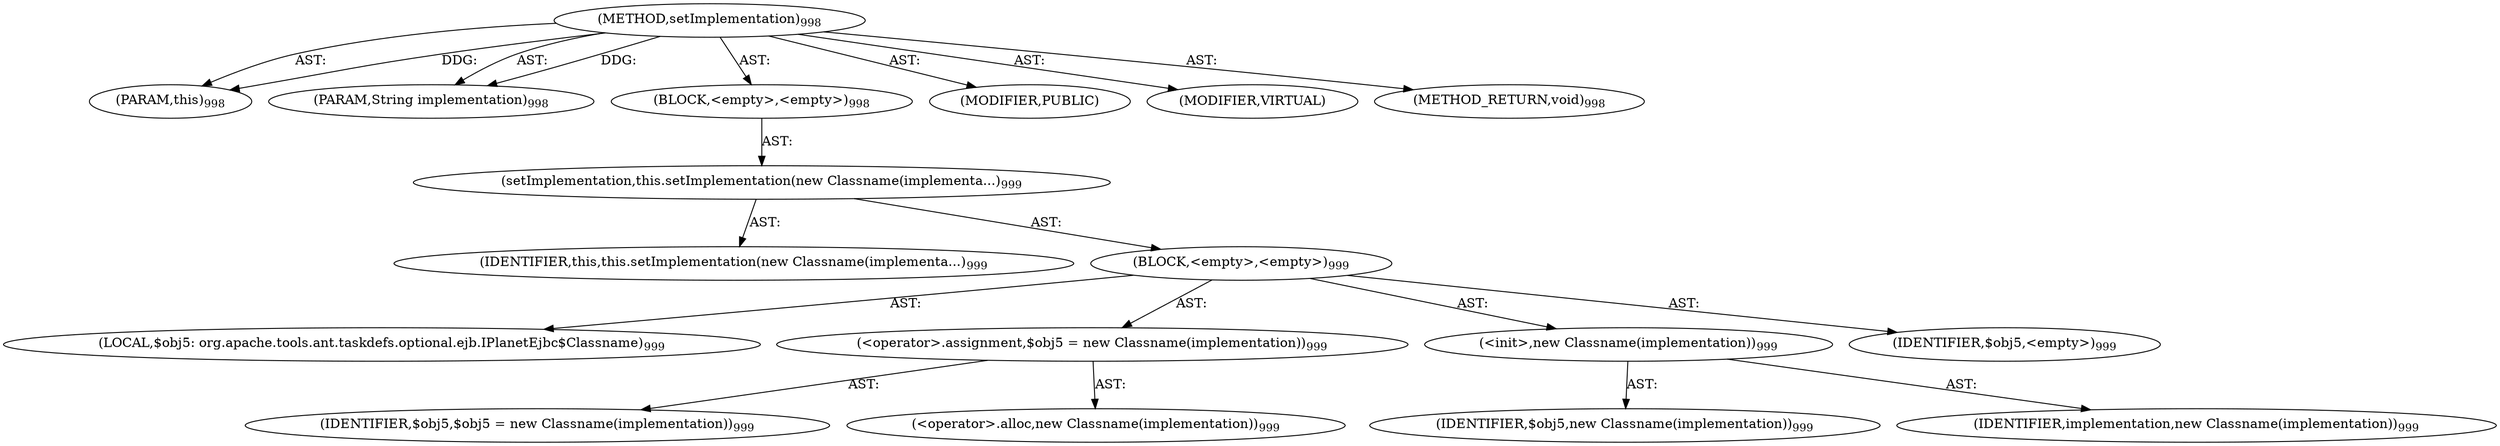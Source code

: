 digraph "setImplementation" {  
"111669149731" [label = <(METHOD,setImplementation)<SUB>998</SUB>> ]
"115964117008" [label = <(PARAM,this)<SUB>998</SUB>> ]
"115964117076" [label = <(PARAM,String implementation)<SUB>998</SUB>> ]
"25769803909" [label = <(BLOCK,&lt;empty&gt;,&lt;empty&gt;)<SUB>998</SUB>> ]
"30064771689" [label = <(setImplementation,this.setImplementation(new Classname(implementa...)<SUB>999</SUB>> ]
"68719476766" [label = <(IDENTIFIER,this,this.setImplementation(new Classname(implementa...)<SUB>999</SUB>> ]
"25769803910" [label = <(BLOCK,&lt;empty&gt;,&lt;empty&gt;)<SUB>999</SUB>> ]
"94489280560" [label = <(LOCAL,$obj5: org.apache.tools.ant.taskdefs.optional.ejb.IPlanetEjbc$Classname)<SUB>999</SUB>> ]
"30064771690" [label = <(&lt;operator&gt;.assignment,$obj5 = new Classname(implementation))<SUB>999</SUB>> ]
"68719477232" [label = <(IDENTIFIER,$obj5,$obj5 = new Classname(implementation))<SUB>999</SUB>> ]
"30064771691" [label = <(&lt;operator&gt;.alloc,new Classname(implementation))<SUB>999</SUB>> ]
"30064771692" [label = <(&lt;init&gt;,new Classname(implementation))<SUB>999</SUB>> ]
"68719477233" [label = <(IDENTIFIER,$obj5,new Classname(implementation))<SUB>999</SUB>> ]
"68719477234" [label = <(IDENTIFIER,implementation,new Classname(implementation))<SUB>999</SUB>> ]
"68719477235" [label = <(IDENTIFIER,$obj5,&lt;empty&gt;)<SUB>999</SUB>> ]
"133143986284" [label = <(MODIFIER,PUBLIC)> ]
"133143986285" [label = <(MODIFIER,VIRTUAL)> ]
"128849018915" [label = <(METHOD_RETURN,void)<SUB>998</SUB>> ]
  "111669149731" -> "115964117008"  [ label = "AST: "] 
  "111669149731" -> "115964117076"  [ label = "AST: "] 
  "111669149731" -> "25769803909"  [ label = "AST: "] 
  "111669149731" -> "133143986284"  [ label = "AST: "] 
  "111669149731" -> "133143986285"  [ label = "AST: "] 
  "111669149731" -> "128849018915"  [ label = "AST: "] 
  "25769803909" -> "30064771689"  [ label = "AST: "] 
  "30064771689" -> "68719476766"  [ label = "AST: "] 
  "30064771689" -> "25769803910"  [ label = "AST: "] 
  "25769803910" -> "94489280560"  [ label = "AST: "] 
  "25769803910" -> "30064771690"  [ label = "AST: "] 
  "25769803910" -> "30064771692"  [ label = "AST: "] 
  "25769803910" -> "68719477235"  [ label = "AST: "] 
  "30064771690" -> "68719477232"  [ label = "AST: "] 
  "30064771690" -> "30064771691"  [ label = "AST: "] 
  "30064771692" -> "68719477233"  [ label = "AST: "] 
  "30064771692" -> "68719477234"  [ label = "AST: "] 
  "111669149731" -> "115964117008"  [ label = "DDG: "] 
  "111669149731" -> "115964117076"  [ label = "DDG: "] 
}
